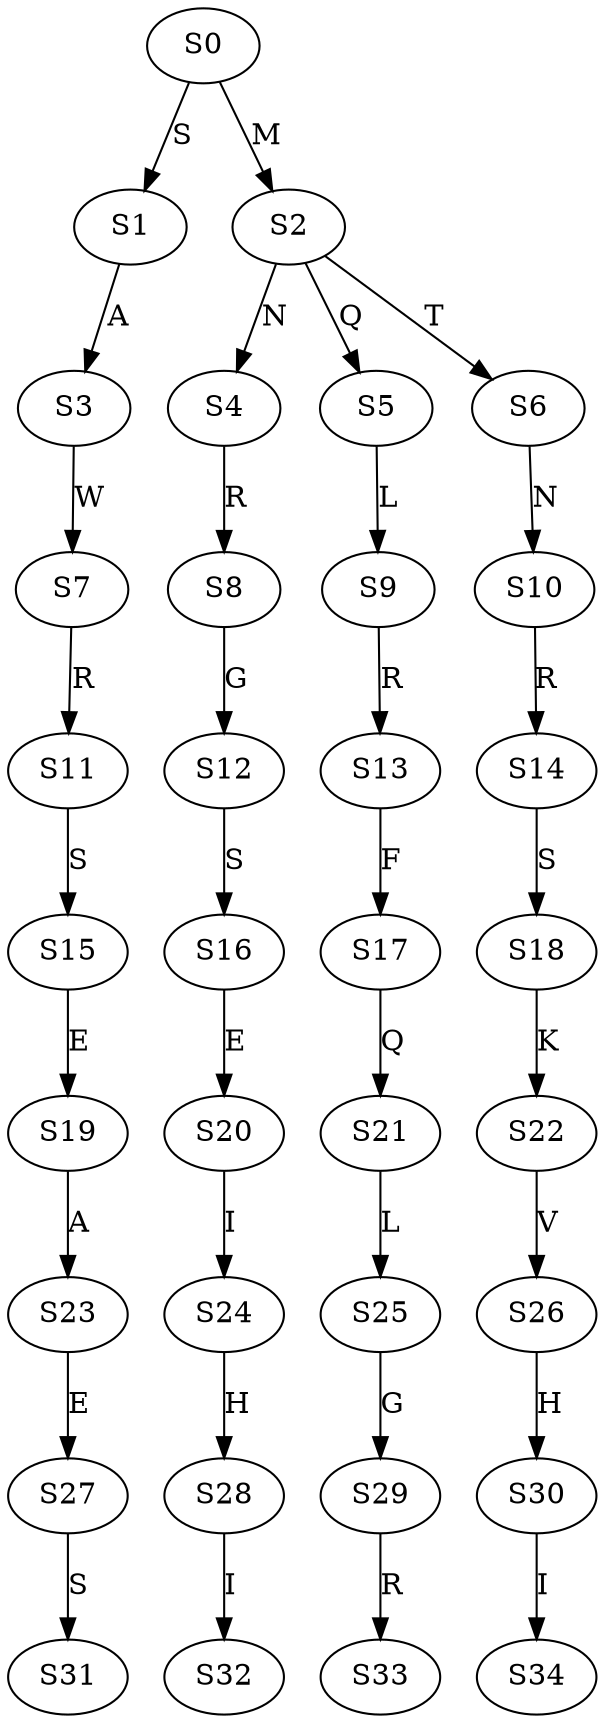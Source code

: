 strict digraph  {
	S0 -> S1 [ label = S ];
	S0 -> S2 [ label = M ];
	S1 -> S3 [ label = A ];
	S2 -> S4 [ label = N ];
	S2 -> S5 [ label = Q ];
	S2 -> S6 [ label = T ];
	S3 -> S7 [ label = W ];
	S4 -> S8 [ label = R ];
	S5 -> S9 [ label = L ];
	S6 -> S10 [ label = N ];
	S7 -> S11 [ label = R ];
	S8 -> S12 [ label = G ];
	S9 -> S13 [ label = R ];
	S10 -> S14 [ label = R ];
	S11 -> S15 [ label = S ];
	S12 -> S16 [ label = S ];
	S13 -> S17 [ label = F ];
	S14 -> S18 [ label = S ];
	S15 -> S19 [ label = E ];
	S16 -> S20 [ label = E ];
	S17 -> S21 [ label = Q ];
	S18 -> S22 [ label = K ];
	S19 -> S23 [ label = A ];
	S20 -> S24 [ label = I ];
	S21 -> S25 [ label = L ];
	S22 -> S26 [ label = V ];
	S23 -> S27 [ label = E ];
	S24 -> S28 [ label = H ];
	S25 -> S29 [ label = G ];
	S26 -> S30 [ label = H ];
	S27 -> S31 [ label = S ];
	S28 -> S32 [ label = I ];
	S29 -> S33 [ label = R ];
	S30 -> S34 [ label = I ];
}
